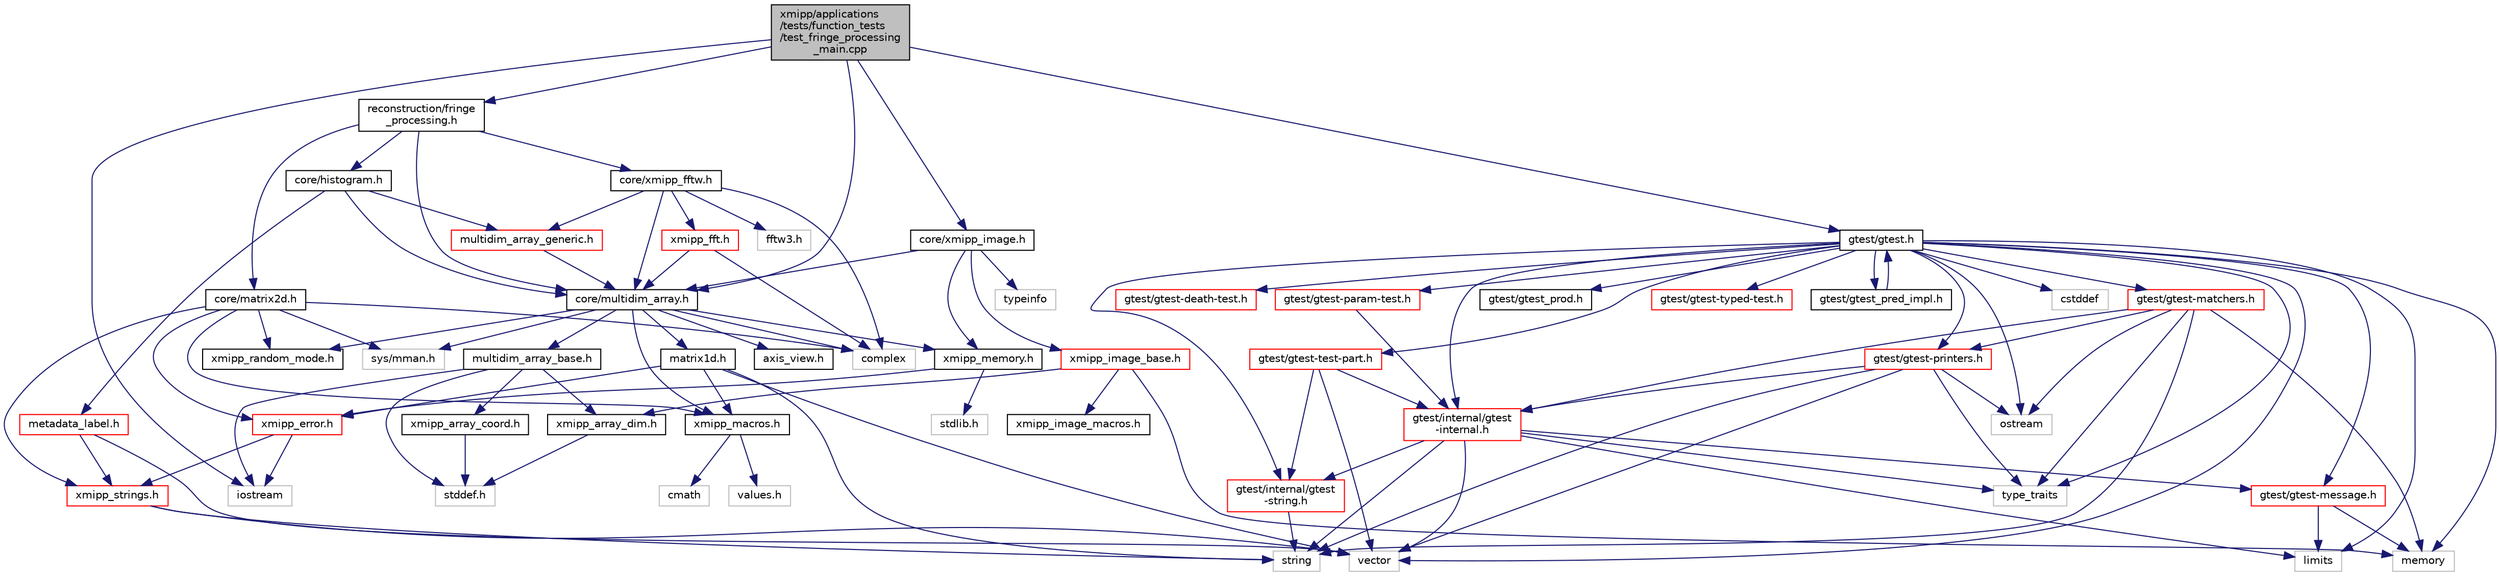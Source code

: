 digraph "xmipp/applications/tests/function_tests/test_fringe_processing_main.cpp"
{
  edge [fontname="Helvetica",fontsize="10",labelfontname="Helvetica",labelfontsize="10"];
  node [fontname="Helvetica",fontsize="10",shape=record];
  Node0 [label="xmipp/applications\l/tests/function_tests\l/test_fringe_processing\l_main.cpp",height=0.2,width=0.4,color="black", fillcolor="grey75", style="filled", fontcolor="black"];
  Node0 -> Node1 [color="midnightblue",fontsize="10",style="solid",fontname="Helvetica"];
  Node1 [label="core/multidim_array.h",height=0.2,width=0.4,color="black", fillcolor="white", style="filled",URL="$multidim__array_8h.html"];
  Node1 -> Node2 [color="midnightblue",fontsize="10",style="solid",fontname="Helvetica"];
  Node2 [label="xmipp_macros.h",height=0.2,width=0.4,color="black", fillcolor="white", style="filled",URL="$xmipp__macros_8h.html"];
  Node2 -> Node3 [color="midnightblue",fontsize="10",style="solid",fontname="Helvetica"];
  Node3 [label="values.h",height=0.2,width=0.4,color="grey75", fillcolor="white", style="filled"];
  Node2 -> Node4 [color="midnightblue",fontsize="10",style="solid",fontname="Helvetica"];
  Node4 [label="cmath",height=0.2,width=0.4,color="grey75", fillcolor="white", style="filled"];
  Node1 -> Node5 [color="midnightblue",fontsize="10",style="solid",fontname="Helvetica"];
  Node5 [label="sys/mman.h",height=0.2,width=0.4,color="grey75", fillcolor="white", style="filled"];
  Node1 -> Node6 [color="midnightblue",fontsize="10",style="solid",fontname="Helvetica"];
  Node6 [label="complex",height=0.2,width=0.4,color="grey75", fillcolor="white", style="filled"];
  Node1 -> Node7 [color="midnightblue",fontsize="10",style="solid",fontname="Helvetica"];
  Node7 [label="matrix1d.h",height=0.2,width=0.4,color="black", fillcolor="white", style="filled",URL="$matrix1d_8h.html"];
  Node7 -> Node8 [color="midnightblue",fontsize="10",style="solid",fontname="Helvetica"];
  Node8 [label="string",height=0.2,width=0.4,color="grey75", fillcolor="white", style="filled"];
  Node7 -> Node9 [color="midnightblue",fontsize="10",style="solid",fontname="Helvetica"];
  Node9 [label="vector",height=0.2,width=0.4,color="grey75", fillcolor="white", style="filled"];
  Node7 -> Node10 [color="midnightblue",fontsize="10",style="solid",fontname="Helvetica"];
  Node10 [label="xmipp_error.h",height=0.2,width=0.4,color="red", fillcolor="white", style="filled",URL="$xmipp__error_8h.html"];
  Node10 -> Node12 [color="midnightblue",fontsize="10",style="solid",fontname="Helvetica"];
  Node12 [label="iostream",height=0.2,width=0.4,color="grey75", fillcolor="white", style="filled"];
  Node10 -> Node13 [color="midnightblue",fontsize="10",style="solid",fontname="Helvetica"];
  Node13 [label="xmipp_strings.h",height=0.2,width=0.4,color="red", fillcolor="white", style="filled",URL="$xmipp__strings_8h.html"];
  Node13 -> Node9 [color="midnightblue",fontsize="10",style="solid",fontname="Helvetica"];
  Node13 -> Node8 [color="midnightblue",fontsize="10",style="solid",fontname="Helvetica"];
  Node7 -> Node2 [color="midnightblue",fontsize="10",style="solid",fontname="Helvetica"];
  Node1 -> Node15 [color="midnightblue",fontsize="10",style="solid",fontname="Helvetica"];
  Node15 [label="xmipp_random_mode.h",height=0.2,width=0.4,color="black", fillcolor="white", style="filled",URL="$xmipp__random__mode_8h.html"];
  Node1 -> Node16 [color="midnightblue",fontsize="10",style="solid",fontname="Helvetica"];
  Node16 [label="multidim_array_base.h",height=0.2,width=0.4,color="black", fillcolor="white", style="filled",URL="$multidim__array__base_8h.html"];
  Node16 -> Node17 [color="midnightblue",fontsize="10",style="solid",fontname="Helvetica"];
  Node17 [label="stddef.h",height=0.2,width=0.4,color="grey75", fillcolor="white", style="filled"];
  Node16 -> Node12 [color="midnightblue",fontsize="10",style="solid",fontname="Helvetica"];
  Node16 -> Node18 [color="midnightblue",fontsize="10",style="solid",fontname="Helvetica"];
  Node18 [label="xmipp_array_dim.h",height=0.2,width=0.4,color="black", fillcolor="white", style="filled",URL="$xmipp__array__dim_8h.html"];
  Node18 -> Node17 [color="midnightblue",fontsize="10",style="solid",fontname="Helvetica"];
  Node16 -> Node19 [color="midnightblue",fontsize="10",style="solid",fontname="Helvetica"];
  Node19 [label="xmipp_array_coord.h",height=0.2,width=0.4,color="black", fillcolor="white", style="filled",URL="$xmipp__array__coord_8h.html"];
  Node19 -> Node17 [color="midnightblue",fontsize="10",style="solid",fontname="Helvetica"];
  Node1 -> Node20 [color="midnightblue",fontsize="10",style="solid",fontname="Helvetica"];
  Node20 [label="xmipp_memory.h",height=0.2,width=0.4,color="black", fillcolor="white", style="filled",URL="$xmipp__memory_8h.html"];
  Node20 -> Node21 [color="midnightblue",fontsize="10",style="solid",fontname="Helvetica"];
  Node21 [label="stdlib.h",height=0.2,width=0.4,color="grey75", fillcolor="white", style="filled"];
  Node20 -> Node10 [color="midnightblue",fontsize="10",style="solid",fontname="Helvetica"];
  Node1 -> Node22 [color="midnightblue",fontsize="10",style="solid",fontname="Helvetica"];
  Node22 [label="axis_view.h",height=0.2,width=0.4,color="black", fillcolor="white", style="filled",URL="$axis__view_8h.html"];
  Node0 -> Node23 [color="midnightblue",fontsize="10",style="solid",fontname="Helvetica"];
  Node23 [label="reconstruction/fringe\l_processing.h",height=0.2,width=0.4,color="black", fillcolor="white", style="filled",URL="$fringe__processing_8h.html"];
  Node23 -> Node1 [color="midnightblue",fontsize="10",style="solid",fontname="Helvetica"];
  Node23 -> Node24 [color="midnightblue",fontsize="10",style="solid",fontname="Helvetica"];
  Node24 [label="core/matrix2d.h",height=0.2,width=0.4,color="black", fillcolor="white", style="filled",URL="$matrix2d_8h.html"];
  Node24 -> Node6 [color="midnightblue",fontsize="10",style="solid",fontname="Helvetica"];
  Node24 -> Node15 [color="midnightblue",fontsize="10",style="solid",fontname="Helvetica"];
  Node24 -> Node2 [color="midnightblue",fontsize="10",style="solid",fontname="Helvetica"];
  Node24 -> Node10 [color="midnightblue",fontsize="10",style="solid",fontname="Helvetica"];
  Node24 -> Node13 [color="midnightblue",fontsize="10",style="solid",fontname="Helvetica"];
  Node24 -> Node5 [color="midnightblue",fontsize="10",style="solid",fontname="Helvetica"];
  Node23 -> Node25 [color="midnightblue",fontsize="10",style="solid",fontname="Helvetica"];
  Node25 [label="core/histogram.h",height=0.2,width=0.4,color="black", fillcolor="white", style="filled",URL="$histogram_8h.html"];
  Node25 -> Node1 [color="midnightblue",fontsize="10",style="solid",fontname="Helvetica"];
  Node25 -> Node26 [color="midnightblue",fontsize="10",style="solid",fontname="Helvetica"];
  Node26 [label="multidim_array_generic.h",height=0.2,width=0.4,color="red", fillcolor="white", style="filled",URL="$multidim__array__generic_8h.html"];
  Node26 -> Node1 [color="midnightblue",fontsize="10",style="solid",fontname="Helvetica"];
  Node25 -> Node28 [color="midnightblue",fontsize="10",style="solid",fontname="Helvetica"];
  Node28 [label="metadata_label.h",height=0.2,width=0.4,color="red", fillcolor="white", style="filled",URL="$metadata__label_8h.html"];
  Node28 -> Node13 [color="midnightblue",fontsize="10",style="solid",fontname="Helvetica"];
  Node28 -> Node9 [color="midnightblue",fontsize="10",style="solid",fontname="Helvetica"];
  Node23 -> Node30 [color="midnightblue",fontsize="10",style="solid",fontname="Helvetica"];
  Node30 [label="core/xmipp_fftw.h",height=0.2,width=0.4,color="black", fillcolor="white", style="filled",URL="$xmipp__fftw_8h.html"];
  Node30 -> Node6 [color="midnightblue",fontsize="10",style="solid",fontname="Helvetica"];
  Node30 -> Node31 [color="midnightblue",fontsize="10",style="solid",fontname="Helvetica"];
  Node31 [label="fftw3.h",height=0.2,width=0.4,color="grey75", fillcolor="white", style="filled"];
  Node30 -> Node1 [color="midnightblue",fontsize="10",style="solid",fontname="Helvetica"];
  Node30 -> Node26 [color="midnightblue",fontsize="10",style="solid",fontname="Helvetica"];
  Node30 -> Node32 [color="midnightblue",fontsize="10",style="solid",fontname="Helvetica"];
  Node32 [label="xmipp_fft.h",height=0.2,width=0.4,color="red", fillcolor="white", style="filled",URL="$xmipp__fft_8h.html"];
  Node32 -> Node6 [color="midnightblue",fontsize="10",style="solid",fontname="Helvetica"];
  Node32 -> Node1 [color="midnightblue",fontsize="10",style="solid",fontname="Helvetica"];
  Node0 -> Node36 [color="midnightblue",fontsize="10",style="solid",fontname="Helvetica"];
  Node36 [label="core/xmipp_image.h",height=0.2,width=0.4,color="black", fillcolor="white", style="filled",URL="$xmipp__image_8h.html"];
  Node36 -> Node37 [color="midnightblue",fontsize="10",style="solid",fontname="Helvetica"];
  Node37 [label="typeinfo",height=0.2,width=0.4,color="grey75", fillcolor="white", style="filled"];
  Node36 -> Node1 [color="midnightblue",fontsize="10",style="solid",fontname="Helvetica"];
  Node36 -> Node38 [color="midnightblue",fontsize="10",style="solid",fontname="Helvetica"];
  Node38 [label="xmipp_image_base.h",height=0.2,width=0.4,color="red", fillcolor="white", style="filled",URL="$xmipp__image__base_8h.html"];
  Node38 -> Node39 [color="midnightblue",fontsize="10",style="solid",fontname="Helvetica"];
  Node39 [label="memory",height=0.2,width=0.4,color="grey75", fillcolor="white", style="filled"];
  Node38 -> Node40 [color="midnightblue",fontsize="10",style="solid",fontname="Helvetica"];
  Node40 [label="xmipp_image_macros.h",height=0.2,width=0.4,color="black", fillcolor="white", style="filled",URL="$xmipp__image__macros_8h.html"];
  Node38 -> Node18 [color="midnightblue",fontsize="10",style="solid",fontname="Helvetica"];
  Node36 -> Node20 [color="midnightblue",fontsize="10",style="solid",fontname="Helvetica"];
  Node0 -> Node12 [color="midnightblue",fontsize="10",style="solid",fontname="Helvetica"];
  Node0 -> Node62 [color="midnightblue",fontsize="10",style="solid",fontname="Helvetica"];
  Node62 [label="gtest/gtest.h",height=0.2,width=0.4,color="black", fillcolor="white", style="filled",URL="$gtest_8h.html"];
  Node62 -> Node63 [color="midnightblue",fontsize="10",style="solid",fontname="Helvetica"];
  Node63 [label="cstddef",height=0.2,width=0.4,color="grey75", fillcolor="white", style="filled"];
  Node62 -> Node64 [color="midnightblue",fontsize="10",style="solid",fontname="Helvetica"];
  Node64 [label="limits",height=0.2,width=0.4,color="grey75", fillcolor="white", style="filled"];
  Node62 -> Node39 [color="midnightblue",fontsize="10",style="solid",fontname="Helvetica"];
  Node62 -> Node65 [color="midnightblue",fontsize="10",style="solid",fontname="Helvetica"];
  Node65 [label="ostream",height=0.2,width=0.4,color="grey75", fillcolor="white", style="filled"];
  Node62 -> Node66 [color="midnightblue",fontsize="10",style="solid",fontname="Helvetica"];
  Node66 [label="type_traits",height=0.2,width=0.4,color="grey75", fillcolor="white", style="filled"];
  Node62 -> Node9 [color="midnightblue",fontsize="10",style="solid",fontname="Helvetica"];
  Node62 -> Node67 [color="midnightblue",fontsize="10",style="solid",fontname="Helvetica"];
  Node67 [label="gtest/internal/gtest\l-internal.h",height=0.2,width=0.4,color="red", fillcolor="white", style="filled",URL="$gtest-internal_8h.html"];
  Node67 -> Node64 [color="midnightblue",fontsize="10",style="solid",fontname="Helvetica"];
  Node67 -> Node8 [color="midnightblue",fontsize="10",style="solid",fontname="Helvetica"];
  Node67 -> Node66 [color="midnightblue",fontsize="10",style="solid",fontname="Helvetica"];
  Node67 -> Node9 [color="midnightblue",fontsize="10",style="solid",fontname="Helvetica"];
  Node67 -> Node84 [color="midnightblue",fontsize="10",style="solid",fontname="Helvetica"];
  Node84 [label="gtest/gtest-message.h",height=0.2,width=0.4,color="red", fillcolor="white", style="filled",URL="$gtest-message_8h.html"];
  Node84 -> Node64 [color="midnightblue",fontsize="10",style="solid",fontname="Helvetica"];
  Node84 -> Node39 [color="midnightblue",fontsize="10",style="solid",fontname="Helvetica"];
  Node67 -> Node86 [color="midnightblue",fontsize="10",style="solid",fontname="Helvetica"];
  Node86 [label="gtest/internal/gtest\l-string.h",height=0.2,width=0.4,color="red", fillcolor="white", style="filled",URL="$gtest-string_8h.html"];
  Node86 -> Node8 [color="midnightblue",fontsize="10",style="solid",fontname="Helvetica"];
  Node62 -> Node86 [color="midnightblue",fontsize="10",style="solid",fontname="Helvetica"];
  Node62 -> Node88 [color="midnightblue",fontsize="10",style="solid",fontname="Helvetica"];
  Node88 [label="gtest/gtest-death-test.h",height=0.2,width=0.4,color="red", fillcolor="white", style="filled",URL="$gtest-death-test_8h.html"];
  Node62 -> Node90 [color="midnightblue",fontsize="10",style="solid",fontname="Helvetica"];
  Node90 [label="gtest/gtest-matchers.h",height=0.2,width=0.4,color="red", fillcolor="white", style="filled",URL="$gtest-matchers_8h.html"];
  Node90 -> Node39 [color="midnightblue",fontsize="10",style="solid",fontname="Helvetica"];
  Node90 -> Node65 [color="midnightblue",fontsize="10",style="solid",fontname="Helvetica"];
  Node90 -> Node8 [color="midnightblue",fontsize="10",style="solid",fontname="Helvetica"];
  Node90 -> Node66 [color="midnightblue",fontsize="10",style="solid",fontname="Helvetica"];
  Node90 -> Node91 [color="midnightblue",fontsize="10",style="solid",fontname="Helvetica"];
  Node91 [label="gtest/gtest-printers.h",height=0.2,width=0.4,color="red", fillcolor="white", style="filled",URL="$gtest-printers_8h.html"];
  Node91 -> Node65 [color="midnightblue",fontsize="10",style="solid",fontname="Helvetica"];
  Node91 -> Node8 [color="midnightblue",fontsize="10",style="solid",fontname="Helvetica"];
  Node91 -> Node66 [color="midnightblue",fontsize="10",style="solid",fontname="Helvetica"];
  Node91 -> Node9 [color="midnightblue",fontsize="10",style="solid",fontname="Helvetica"];
  Node91 -> Node67 [color="midnightblue",fontsize="10",style="solid",fontname="Helvetica"];
  Node90 -> Node67 [color="midnightblue",fontsize="10",style="solid",fontname="Helvetica"];
  Node62 -> Node84 [color="midnightblue",fontsize="10",style="solid",fontname="Helvetica"];
  Node62 -> Node94 [color="midnightblue",fontsize="10",style="solid",fontname="Helvetica"];
  Node94 [label="gtest/gtest-param-test.h",height=0.2,width=0.4,color="red", fillcolor="white", style="filled",URL="$gtest-param-test_8h.html"];
  Node94 -> Node67 [color="midnightblue",fontsize="10",style="solid",fontname="Helvetica"];
  Node62 -> Node91 [color="midnightblue",fontsize="10",style="solid",fontname="Helvetica"];
  Node62 -> Node98 [color="midnightblue",fontsize="10",style="solid",fontname="Helvetica"];
  Node98 [label="gtest/gtest_prod.h",height=0.2,width=0.4,color="black", fillcolor="white", style="filled",URL="$gtest__prod_8h.html"];
  Node62 -> Node99 [color="midnightblue",fontsize="10",style="solid",fontname="Helvetica"];
  Node99 [label="gtest/gtest-test-part.h",height=0.2,width=0.4,color="red", fillcolor="white", style="filled",URL="$gtest-test-part_8h.html"];
  Node99 -> Node9 [color="midnightblue",fontsize="10",style="solid",fontname="Helvetica"];
  Node99 -> Node67 [color="midnightblue",fontsize="10",style="solid",fontname="Helvetica"];
  Node99 -> Node86 [color="midnightblue",fontsize="10",style="solid",fontname="Helvetica"];
  Node62 -> Node101 [color="midnightblue",fontsize="10",style="solid",fontname="Helvetica"];
  Node101 [label="gtest/gtest-typed-test.h",height=0.2,width=0.4,color="red", fillcolor="white", style="filled",URL="$gtest-typed-test_8h.html"];
  Node62 -> Node102 [color="midnightblue",fontsize="10",style="solid",fontname="Helvetica"];
  Node102 [label="gtest/gtest_pred_impl.h",height=0.2,width=0.4,color="black", fillcolor="white", style="filled",URL="$gtest__pred__impl_8h.html"];
  Node102 -> Node62 [color="midnightblue",fontsize="10",style="solid",fontname="Helvetica"];
}
